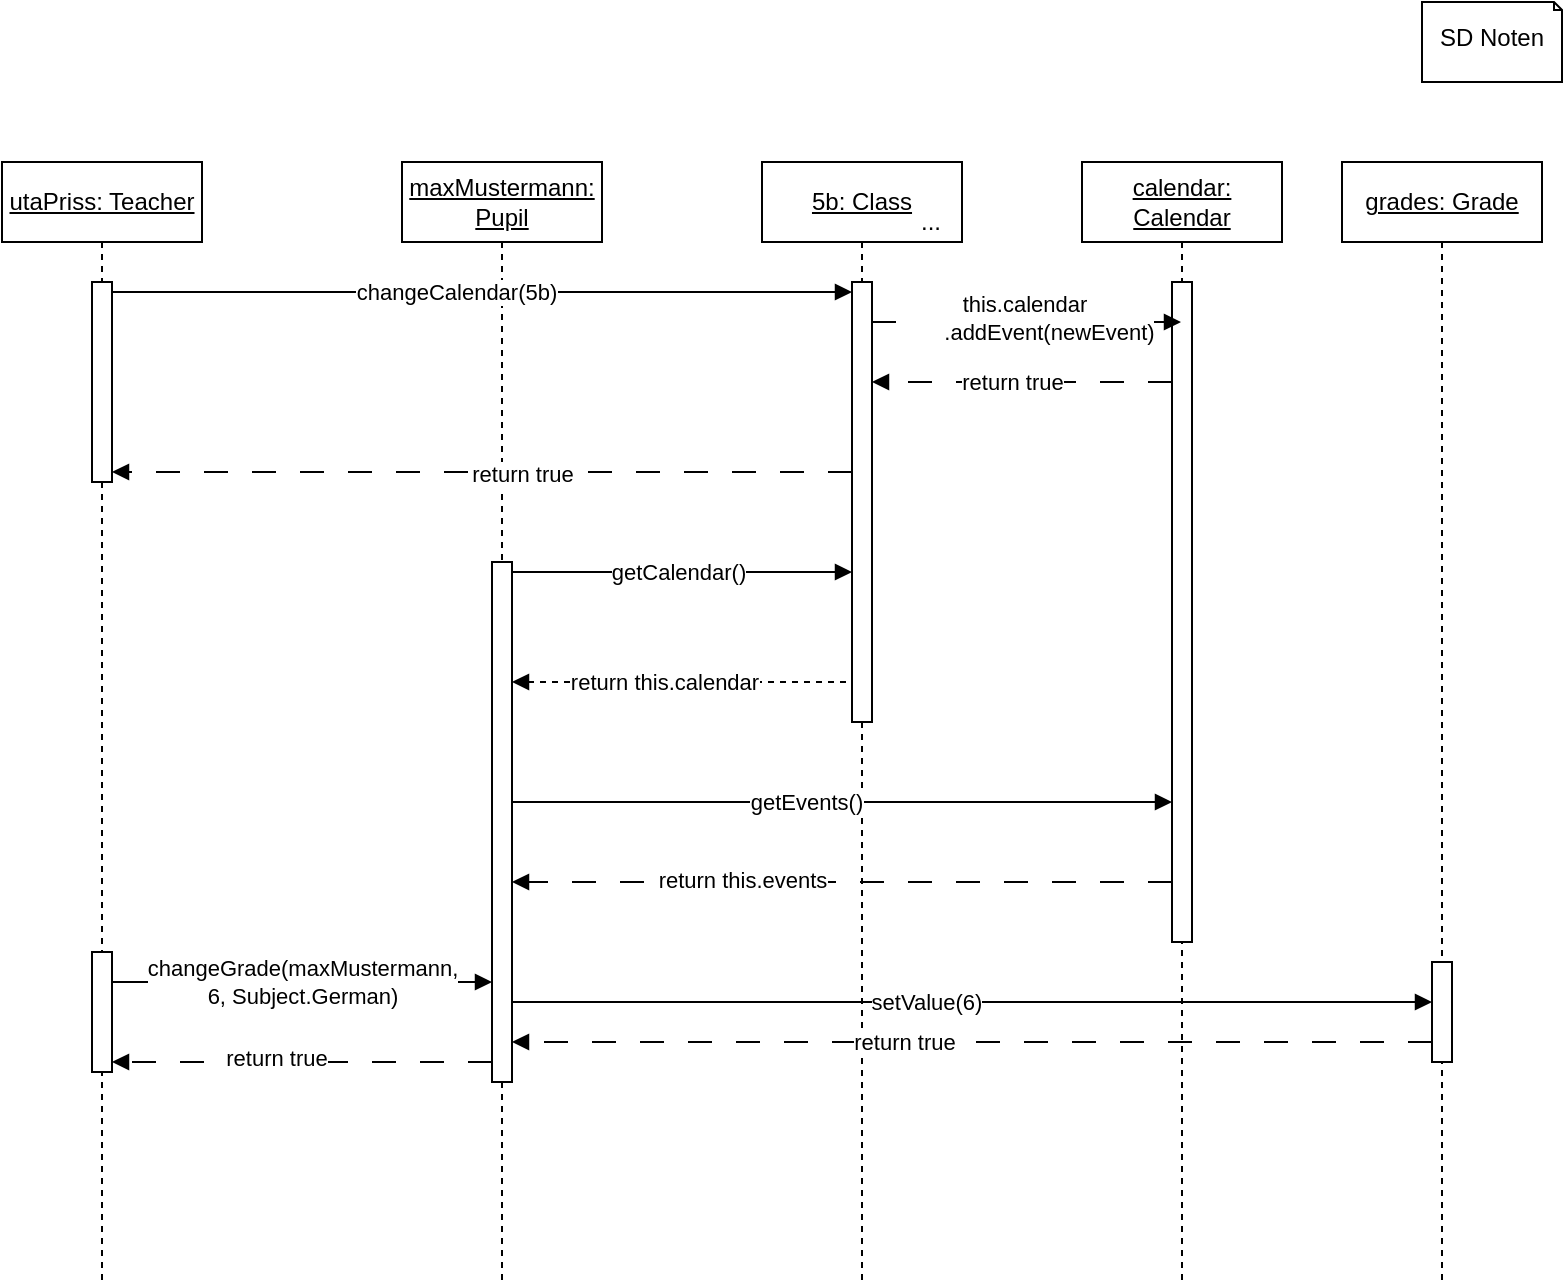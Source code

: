 <mxfile version="24.4.0" type="device">
  <diagram name="Page-1" id="lqil6zeCuKkwjWcCTeRo">
    <mxGraphModel dx="2885" dy="1195" grid="1" gridSize="10" guides="1" tooltips="1" connect="1" arrows="1" fold="1" page="1" pageScale="1" pageWidth="850" pageHeight="1100" math="0" shadow="0">
      <root>
        <mxCell id="0" />
        <mxCell id="1" parent="0" />
        <mxCell id="LGZqytboxsc6lPR2mBcq-13" value="SD Noten" style="shape=note2;boundedLbl=1;whiteSpace=wrap;html=1;size=4;verticalAlign=top;align=center;" vertex="1" parent="1">
          <mxGeometry x="-100" y="20" width="70" height="40" as="geometry" />
        </mxCell>
        <mxCell id="LGZqytboxsc6lPR2mBcq-44" value="&lt;u&gt;maxMustermann: Pupil&lt;/u&gt;" style="shape=umlLifeline;perimeter=lifelinePerimeter;whiteSpace=wrap;html=1;container=1;dropTarget=0;collapsible=0;recursiveResize=0;outlineConnect=0;portConstraint=eastwest;newEdgeStyle={&quot;edgeStyle&quot;:&quot;elbowEdgeStyle&quot;,&quot;elbow&quot;:&quot;vertical&quot;,&quot;curved&quot;:0,&quot;rounded&quot;:0};" vertex="1" parent="1">
          <mxGeometry x="-610" y="100" width="100" height="560" as="geometry" />
        </mxCell>
        <mxCell id="LGZqytboxsc6lPR2mBcq-45" value="" style="html=1;points=[[0,0,0,0,5],[0,1,0,0,-5],[1,0,0,0,5],[1,1,0,0,-5]];perimeter=orthogonalPerimeter;outlineConnect=0;targetShapes=umlLifeline;portConstraint=eastwest;newEdgeStyle={&quot;curved&quot;:0,&quot;rounded&quot;:0};" vertex="1" parent="LGZqytboxsc6lPR2mBcq-44">
          <mxGeometry x="45" y="200" width="10" height="260" as="geometry" />
        </mxCell>
        <mxCell id="LGZqytboxsc6lPR2mBcq-48" value="&lt;u&gt;5b: Class&lt;/u&gt;" style="shape=umlLifeline;perimeter=lifelinePerimeter;whiteSpace=wrap;html=1;container=1;dropTarget=0;collapsible=0;recursiveResize=0;outlineConnect=0;portConstraint=eastwest;newEdgeStyle={&quot;edgeStyle&quot;:&quot;elbowEdgeStyle&quot;,&quot;elbow&quot;:&quot;vertical&quot;,&quot;curved&quot;:0,&quot;rounded&quot;:0};" vertex="1" parent="1">
          <mxGeometry x="-430" y="100" width="100" height="560" as="geometry" />
        </mxCell>
        <mxCell id="LGZqytboxsc6lPR2mBcq-50" value="" style="html=1;points=[[0,0,0,0,5],[0,1,0,0,-5],[1,0,0,0,5],[1,1,0,0,-5]];perimeter=orthogonalPerimeter;outlineConnect=0;targetShapes=umlLifeline;portConstraint=eastwest;newEdgeStyle={&quot;curved&quot;:0,&quot;rounded&quot;:0};" vertex="1" parent="LGZqytboxsc6lPR2mBcq-48">
          <mxGeometry x="45" y="60" width="10" height="220" as="geometry" />
        </mxCell>
        <mxCell id="LGZqytboxsc6lPR2mBcq-55" style="edgeStyle=orthogonalEdgeStyle;rounded=0;orthogonalLoop=1;jettySize=auto;html=1;curved=0;endArrow=block;endFill=1;exitX=1;exitY=0;exitDx=0;exitDy=5;exitPerimeter=0;" edge="1" parent="1" source="LGZqytboxsc6lPR2mBcq-45" target="LGZqytboxsc6lPR2mBcq-50">
          <mxGeometry relative="1" as="geometry">
            <Array as="points">
              <mxPoint x="-460" y="305" />
              <mxPoint x="-460" y="305" />
            </Array>
            <mxPoint x="-390" y="405" as="targetPoint" />
          </mxGeometry>
        </mxCell>
        <mxCell id="LGZqytboxsc6lPR2mBcq-56" value="getCalendar()" style="edgeLabel;html=1;align=center;verticalAlign=middle;resizable=0;points=[];" vertex="1" connectable="0" parent="LGZqytboxsc6lPR2mBcq-55">
          <mxGeometry x="-0.148" y="-2" relative="1" as="geometry">
            <mxPoint x="10" y="-2" as="offset" />
          </mxGeometry>
        </mxCell>
        <mxCell id="LGZqytboxsc6lPR2mBcq-57" style="edgeStyle=orthogonalEdgeStyle;rounded=0;orthogonalLoop=1;jettySize=auto;html=1;curved=0;dashed=1;endArrow=block;endFill=1;exitX=0;exitY=1;exitDx=0;exitDy=-5;exitPerimeter=0;" edge="1" parent="1" source="LGZqytboxsc6lPR2mBcq-50" target="LGZqytboxsc6lPR2mBcq-45">
          <mxGeometry relative="1" as="geometry">
            <Array as="points">
              <mxPoint x="-385" y="360" />
            </Array>
          </mxGeometry>
        </mxCell>
        <mxCell id="LGZqytboxsc6lPR2mBcq-58" value="return this.calendar" style="edgeLabel;html=1;align=center;verticalAlign=middle;resizable=0;points=[];" vertex="1" connectable="0" parent="LGZqytboxsc6lPR2mBcq-57">
          <mxGeometry x="0.097" relative="1" as="geometry">
            <mxPoint x="-8" as="offset" />
          </mxGeometry>
        </mxCell>
        <mxCell id="LGZqytboxsc6lPR2mBcq-59" value="&lt;u&gt;calendar: Calendar&lt;/u&gt;" style="shape=umlLifeline;perimeter=lifelinePerimeter;whiteSpace=wrap;html=1;container=1;dropTarget=0;collapsible=0;recursiveResize=0;outlineConnect=0;portConstraint=eastwest;newEdgeStyle={&quot;edgeStyle&quot;:&quot;elbowEdgeStyle&quot;,&quot;elbow&quot;:&quot;vertical&quot;,&quot;curved&quot;:0,&quot;rounded&quot;:0};" vertex="1" parent="1">
          <mxGeometry x="-270" y="100" width="100" height="560" as="geometry" />
        </mxCell>
        <mxCell id="LGZqytboxsc6lPR2mBcq-60" value="" style="html=1;points=[[0,0,0,0,5],[0,1,0,0,-5],[1,0,0,0,5],[1,1,0,0,-5]];perimeter=orthogonalPerimeter;outlineConnect=0;targetShapes=umlLifeline;portConstraint=eastwest;newEdgeStyle={&quot;curved&quot;:0,&quot;rounded&quot;:0};" vertex="1" parent="LGZqytboxsc6lPR2mBcq-59">
          <mxGeometry x="45" y="60" width="10" height="330" as="geometry" />
        </mxCell>
        <mxCell id="LGZqytboxsc6lPR2mBcq-64" style="edgeStyle=orthogonalEdgeStyle;rounded=0;orthogonalLoop=1;jettySize=auto;html=1;curved=0;endArrow=block;endFill=1;" edge="1" parent="1" source="LGZqytboxsc6lPR2mBcq-45" target="LGZqytboxsc6lPR2mBcq-60">
          <mxGeometry relative="1" as="geometry">
            <Array as="points">
              <mxPoint x="-380" y="420" />
              <mxPoint x="-380" y="420" />
            </Array>
          </mxGeometry>
        </mxCell>
        <mxCell id="LGZqytboxsc6lPR2mBcq-65" value="getEvents()" style="edgeLabel;html=1;align=center;verticalAlign=middle;resizable=0;points=[];" vertex="1" connectable="0" parent="LGZqytboxsc6lPR2mBcq-64">
          <mxGeometry x="-0.305" y="2" relative="1" as="geometry">
            <mxPoint x="32" y="2" as="offset" />
          </mxGeometry>
        </mxCell>
        <mxCell id="LGZqytboxsc6lPR2mBcq-66" value="&lt;u&gt;utaPriss: Teacher&lt;/u&gt;" style="shape=umlLifeline;perimeter=lifelinePerimeter;whiteSpace=wrap;html=1;container=1;dropTarget=0;collapsible=0;recursiveResize=0;outlineConnect=0;portConstraint=eastwest;newEdgeStyle={&quot;edgeStyle&quot;:&quot;elbowEdgeStyle&quot;,&quot;elbow&quot;:&quot;vertical&quot;,&quot;curved&quot;:0,&quot;rounded&quot;:0};" vertex="1" parent="1">
          <mxGeometry x="-810" y="100" width="100" height="560" as="geometry" />
        </mxCell>
        <mxCell id="LGZqytboxsc6lPR2mBcq-67" value="" style="html=1;points=[[0,0,0,0,5],[0,1,0,0,-5],[1,0,0,0,5],[1,1,0,0,-5]];perimeter=orthogonalPerimeter;outlineConnect=0;targetShapes=umlLifeline;portConstraint=eastwest;newEdgeStyle={&quot;curved&quot;:0,&quot;rounded&quot;:0};" vertex="1" parent="LGZqytboxsc6lPR2mBcq-66">
          <mxGeometry x="45" y="60" width="10" height="100" as="geometry" />
        </mxCell>
        <mxCell id="LGZqytboxsc6lPR2mBcq-19" value="" style="html=1;points=[[0,0,0,0,5],[0,1,0,0,-5],[1,0,0,0,5],[1,1,0,0,-5]];perimeter=orthogonalPerimeter;outlineConnect=0;targetShapes=umlLifeline;portConstraint=eastwest;newEdgeStyle={&quot;curved&quot;:0,&quot;rounded&quot;:0};" vertex="1" parent="LGZqytboxsc6lPR2mBcq-66">
          <mxGeometry x="45" y="395" width="10" height="60" as="geometry" />
        </mxCell>
        <mxCell id="LGZqytboxsc6lPR2mBcq-69" style="edgeStyle=orthogonalEdgeStyle;rounded=0;orthogonalLoop=1;jettySize=auto;html=1;curved=0;entryX=0;entryY=0;entryDx=0;entryDy=5;entryPerimeter=0;endArrow=block;endFill=1;" edge="1" parent="1" source="LGZqytboxsc6lPR2mBcq-67" target="LGZqytboxsc6lPR2mBcq-50">
          <mxGeometry relative="1" as="geometry">
            <Array as="points">
              <mxPoint x="-600" y="165" />
              <mxPoint x="-600" y="165" />
            </Array>
          </mxGeometry>
        </mxCell>
        <mxCell id="LGZqytboxsc6lPR2mBcq-70" value="changeCalendar(5b)" style="edgeLabel;html=1;align=center;verticalAlign=middle;resizable=0;points=[];" vertex="1" connectable="0" parent="LGZqytboxsc6lPR2mBcq-69">
          <mxGeometry x="-0.071" relative="1" as="geometry">
            <mxPoint as="offset" />
          </mxGeometry>
        </mxCell>
        <mxCell id="LGZqytboxsc6lPR2mBcq-71" style="edgeStyle=orthogonalEdgeStyle;rounded=0;orthogonalLoop=1;jettySize=auto;html=1;curved=0;endArrow=block;endFill=1;" edge="1" parent="1" source="LGZqytboxsc6lPR2mBcq-50" target="LGZqytboxsc6lPR2mBcq-59">
          <mxGeometry relative="1" as="geometry">
            <Array as="points">
              <mxPoint x="-320" y="180" />
              <mxPoint x="-320" y="180" />
            </Array>
          </mxGeometry>
        </mxCell>
        <mxCell id="LGZqytboxsc6lPR2mBcq-72" value="this.calendar&lt;div&gt;&lt;span style=&quot;white-space: pre;&quot;&gt;&#x9;&lt;/span&gt;.addEvent(newEvent)&lt;/div&gt;" style="edgeLabel;html=1;align=center;verticalAlign=middle;resizable=0;points=[];" vertex="1" connectable="0" parent="LGZqytboxsc6lPR2mBcq-71">
          <mxGeometry x="-0.464" y="3" relative="1" as="geometry">
            <mxPoint x="34" y="1" as="offset" />
          </mxGeometry>
        </mxCell>
        <mxCell id="LGZqytboxsc6lPR2mBcq-73" style="edgeStyle=orthogonalEdgeStyle;rounded=0;orthogonalLoop=1;jettySize=auto;html=1;curved=0;endArrow=block;endFill=1;dashed=1;dashPattern=12 12;" edge="1" parent="1" source="LGZqytboxsc6lPR2mBcq-60" target="LGZqytboxsc6lPR2mBcq-50">
          <mxGeometry relative="1" as="geometry">
            <Array as="points">
              <mxPoint x="-250" y="210" />
              <mxPoint x="-250" y="210" />
            </Array>
          </mxGeometry>
        </mxCell>
        <mxCell id="LGZqytboxsc6lPR2mBcq-76" value="return true" style="edgeLabel;html=1;align=center;verticalAlign=middle;resizable=0;points=[];" vertex="1" connectable="0" parent="LGZqytboxsc6lPR2mBcq-73">
          <mxGeometry x="0.225" y="3" relative="1" as="geometry">
            <mxPoint x="12" y="-3" as="offset" />
          </mxGeometry>
        </mxCell>
        <mxCell id="LGZqytboxsc6lPR2mBcq-74" value="..." style="text;html=1;align=center;verticalAlign=middle;resizable=0;points=[];autosize=1;strokeColor=none;fillColor=none;" vertex="1" parent="1">
          <mxGeometry x="-361" y="115" width="30" height="30" as="geometry" />
        </mxCell>
        <mxCell id="LGZqytboxsc6lPR2mBcq-77" style="edgeStyle=orthogonalEdgeStyle;rounded=0;orthogonalLoop=1;jettySize=auto;html=1;curved=0;endArrow=block;endFill=1;dashed=1;entryX=1;entryY=1;entryDx=0;entryDy=-5;entryPerimeter=0;dashPattern=12 12;" edge="1" parent="1" source="LGZqytboxsc6lPR2mBcq-50" target="LGZqytboxsc6lPR2mBcq-67">
          <mxGeometry relative="1" as="geometry">
            <Array as="points">
              <mxPoint x="-590" y="255" />
              <mxPoint x="-590" y="255" />
            </Array>
          </mxGeometry>
        </mxCell>
        <mxCell id="LGZqytboxsc6lPR2mBcq-78" value="return true" style="edgeLabel;html=1;align=center;verticalAlign=middle;resizable=0;points=[];" vertex="1" connectable="0" parent="LGZqytboxsc6lPR2mBcq-77">
          <mxGeometry x="-0.005" y="1" relative="1" as="geometry">
            <mxPoint x="19" as="offset" />
          </mxGeometry>
        </mxCell>
        <mxCell id="LGZqytboxsc6lPR2mBcq-79" style="edgeStyle=orthogonalEdgeStyle;rounded=0;orthogonalLoop=1;jettySize=auto;html=1;curved=0;endArrow=block;endFill=1;dashed=1;dashPattern=12 12;" edge="1" parent="1" source="LGZqytboxsc6lPR2mBcq-60" target="LGZqytboxsc6lPR2mBcq-45">
          <mxGeometry relative="1" as="geometry">
            <mxPoint x="-540" y="460" as="targetPoint" />
            <Array as="points">
              <mxPoint x="-390" y="460" />
              <mxPoint x="-390" y="460" />
            </Array>
          </mxGeometry>
        </mxCell>
        <mxCell id="LGZqytboxsc6lPR2mBcq-80" value="return this.events" style="edgeLabel;html=1;align=center;verticalAlign=middle;resizable=0;points=[];" vertex="1" connectable="0" parent="LGZqytboxsc6lPR2mBcq-79">
          <mxGeometry x="-0.09" y="-1" relative="1" as="geometry">
            <mxPoint x="-65" as="offset" />
          </mxGeometry>
        </mxCell>
        <mxCell id="LGZqytboxsc6lPR2mBcq-22" style="edgeStyle=orthogonalEdgeStyle;rounded=0;orthogonalLoop=1;jettySize=auto;html=1;curved=0;endArrow=block;endFill=1;" edge="1" parent="1" source="LGZqytboxsc6lPR2mBcq-19" target="LGZqytboxsc6lPR2mBcq-45">
          <mxGeometry relative="1" as="geometry">
            <mxPoint x="-240" y="690" as="targetPoint" />
            <Array as="points">
              <mxPoint x="-670" y="510" />
              <mxPoint x="-670" y="510" />
            </Array>
          </mxGeometry>
        </mxCell>
        <mxCell id="LGZqytboxsc6lPR2mBcq-23" value="changeGrade(maxMustermann,&lt;div&gt;6, Subject.German)&lt;/div&gt;" style="edgeLabel;html=1;align=center;verticalAlign=middle;resizable=0;points=[];" vertex="1" connectable="0" parent="LGZqytboxsc6lPR2mBcq-22">
          <mxGeometry x="-0.484" relative="1" as="geometry">
            <mxPoint x="46" as="offset" />
          </mxGeometry>
        </mxCell>
        <mxCell id="LGZqytboxsc6lPR2mBcq-81" value="&lt;u&gt;grades: Grade&lt;/u&gt;" style="shape=umlLifeline;perimeter=lifelinePerimeter;whiteSpace=wrap;html=1;container=1;dropTarget=0;collapsible=0;recursiveResize=0;outlineConnect=0;portConstraint=eastwest;newEdgeStyle={&quot;edgeStyle&quot;:&quot;elbowEdgeStyle&quot;,&quot;elbow&quot;:&quot;vertical&quot;,&quot;curved&quot;:0,&quot;rounded&quot;:0};" vertex="1" parent="1">
          <mxGeometry x="-140" y="100" width="100" height="560" as="geometry" />
        </mxCell>
        <mxCell id="LGZqytboxsc6lPR2mBcq-82" value="" style="html=1;points=[[0,0,0,0,5],[0,1,0,0,-5],[1,0,0,0,5],[1,1,0,0,-5]];perimeter=orthogonalPerimeter;outlineConnect=0;targetShapes=umlLifeline;portConstraint=eastwest;newEdgeStyle={&quot;curved&quot;:0,&quot;rounded&quot;:0};" vertex="1" parent="LGZqytboxsc6lPR2mBcq-81">
          <mxGeometry x="45" y="400" width="10" height="50" as="geometry" />
        </mxCell>
        <mxCell id="LGZqytboxsc6lPR2mBcq-88" style="edgeStyle=orthogonalEdgeStyle;rounded=0;orthogonalLoop=1;jettySize=auto;html=1;curved=0;endArrow=block;endFill=1;" edge="1" parent="1" source="LGZqytboxsc6lPR2mBcq-45" target="LGZqytboxsc6lPR2mBcq-82">
          <mxGeometry relative="1" as="geometry">
            <Array as="points">
              <mxPoint x="-330" y="520" />
              <mxPoint x="-330" y="520" />
            </Array>
          </mxGeometry>
        </mxCell>
        <mxCell id="LGZqytboxsc6lPR2mBcq-89" value="setValue(6)" style="edgeLabel;html=1;align=center;verticalAlign=middle;resizable=0;points=[];" vertex="1" connectable="0" parent="LGZqytboxsc6lPR2mBcq-88">
          <mxGeometry x="-0.172" y="-1" relative="1" as="geometry">
            <mxPoint x="16" y="-1" as="offset" />
          </mxGeometry>
        </mxCell>
        <mxCell id="LGZqytboxsc6lPR2mBcq-90" style="edgeStyle=orthogonalEdgeStyle;rounded=0;orthogonalLoop=1;jettySize=auto;html=1;curved=0;dashed=1;endArrow=block;endFill=1;dashPattern=12 12;" edge="1" parent="1" source="LGZqytboxsc6lPR2mBcq-82" target="LGZqytboxsc6lPR2mBcq-45">
          <mxGeometry relative="1" as="geometry">
            <Array as="points">
              <mxPoint x="-270" y="540" />
              <mxPoint x="-270" y="540" />
            </Array>
          </mxGeometry>
        </mxCell>
        <mxCell id="LGZqytboxsc6lPR2mBcq-91" value="return true" style="edgeLabel;html=1;align=center;verticalAlign=middle;resizable=0;points=[];" vertex="1" connectable="0" parent="LGZqytboxsc6lPR2mBcq-90">
          <mxGeometry x="-0.108" y="2" relative="1" as="geometry">
            <mxPoint x="-59" y="-2" as="offset" />
          </mxGeometry>
        </mxCell>
        <mxCell id="LGZqytboxsc6lPR2mBcq-92" style="edgeStyle=orthogonalEdgeStyle;rounded=0;orthogonalLoop=1;jettySize=auto;html=1;curved=0;endArrow=block;endFill=1;dashed=1;dashPattern=12 12;" edge="1" parent="1" source="LGZqytboxsc6lPR2mBcq-45" target="LGZqytboxsc6lPR2mBcq-19">
          <mxGeometry relative="1" as="geometry">
            <mxPoint x="-700" y="740" as="targetPoint" />
            <Array as="points">
              <mxPoint x="-620" y="550" />
              <mxPoint x="-620" y="550" />
            </Array>
          </mxGeometry>
        </mxCell>
        <mxCell id="LGZqytboxsc6lPR2mBcq-93" value="return true" style="edgeLabel;html=1;align=center;verticalAlign=middle;resizable=0;points=[];" vertex="1" connectable="0" parent="LGZqytboxsc6lPR2mBcq-92">
          <mxGeometry x="0.144" y="-2" relative="1" as="geometry">
            <mxPoint as="offset" />
          </mxGeometry>
        </mxCell>
      </root>
    </mxGraphModel>
  </diagram>
</mxfile>
